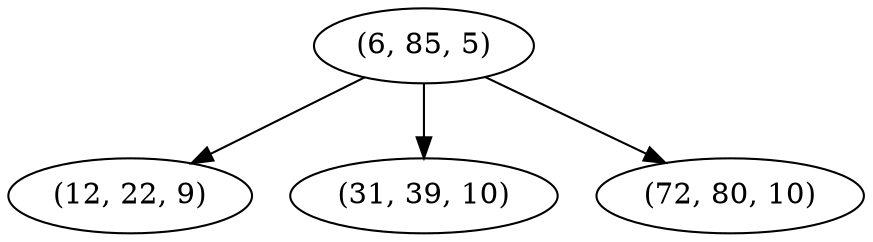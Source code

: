 digraph tree {
    "(6, 85, 5)";
    "(12, 22, 9)";
    "(31, 39, 10)";
    "(72, 80, 10)";
    "(6, 85, 5)" -> "(12, 22, 9)";
    "(6, 85, 5)" -> "(31, 39, 10)";
    "(6, 85, 5)" -> "(72, 80, 10)";
}
